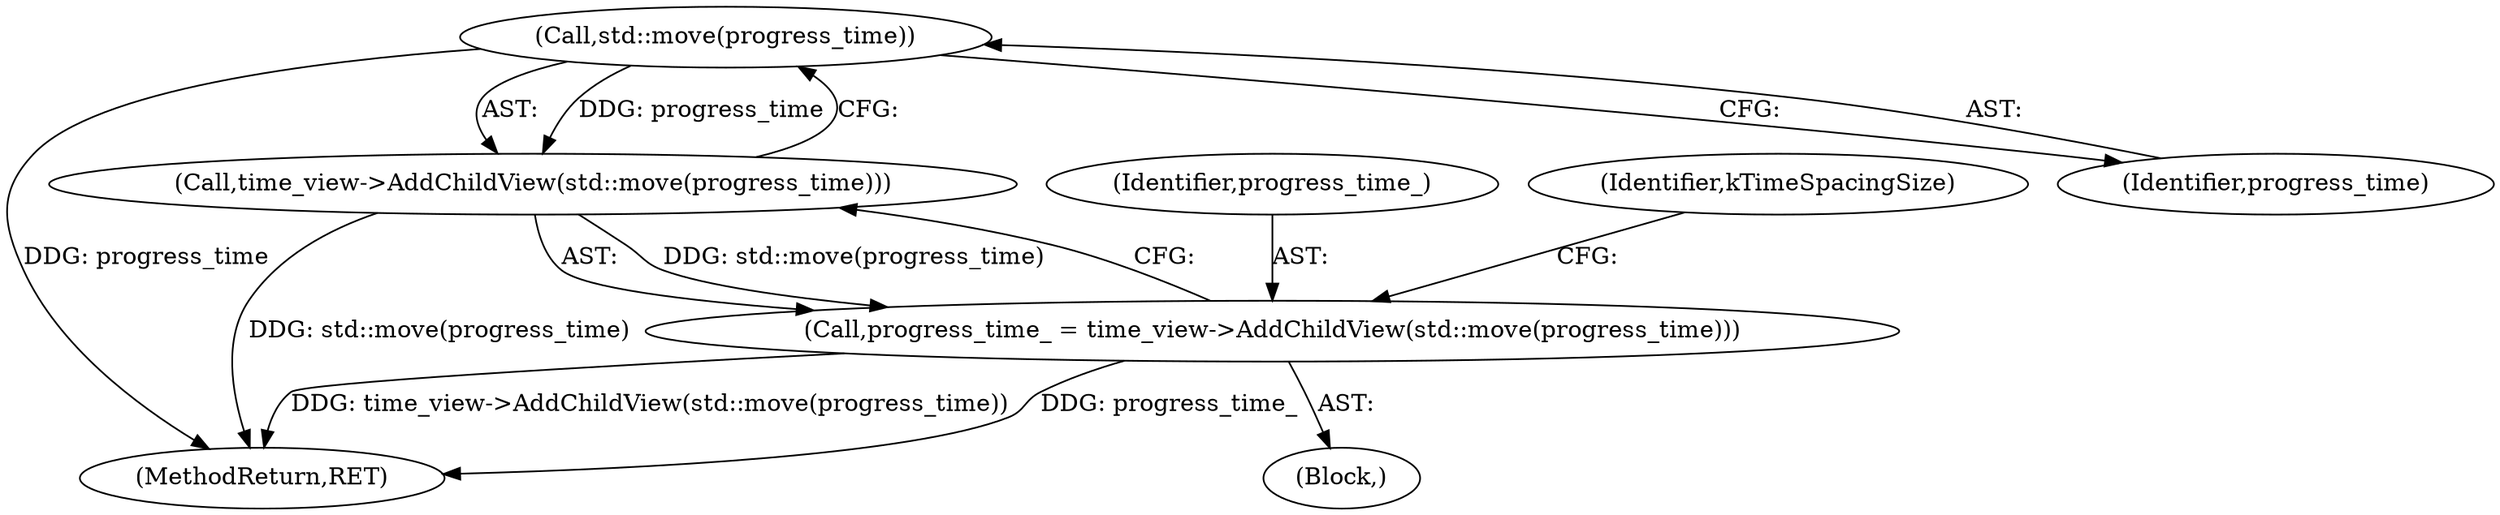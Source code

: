 digraph "0_Chrome_c25b198675380f713a56649c857b4367601d4a3d_8@API" {
"1000150" [label="(Call,std::move(progress_time))"];
"1000149" [label="(Call,time_view->AddChildView(std::move(progress_time)))"];
"1000147" [label="(Call,progress_time_ = time_view->AddChildView(std::move(progress_time)))"];
"1000147" [label="(Call,progress_time_ = time_view->AddChildView(std::move(progress_time)))"];
"1000176" [label="(MethodReturn,RET)"];
"1000150" [label="(Call,std::move(progress_time))"];
"1000148" [label="(Identifier,progress_time_)"];
"1000149" [label="(Call,time_view->AddChildView(std::move(progress_time)))"];
"1000102" [label="(Block,)"];
"1000153" [label="(Identifier,kTimeSpacingSize)"];
"1000151" [label="(Identifier,progress_time)"];
"1000150" -> "1000149"  [label="AST: "];
"1000150" -> "1000151"  [label="CFG: "];
"1000151" -> "1000150"  [label="AST: "];
"1000149" -> "1000150"  [label="CFG: "];
"1000150" -> "1000176"  [label="DDG: progress_time"];
"1000150" -> "1000149"  [label="DDG: progress_time"];
"1000149" -> "1000147"  [label="AST: "];
"1000147" -> "1000149"  [label="CFG: "];
"1000149" -> "1000176"  [label="DDG: std::move(progress_time)"];
"1000149" -> "1000147"  [label="DDG: std::move(progress_time)"];
"1000147" -> "1000102"  [label="AST: "];
"1000148" -> "1000147"  [label="AST: "];
"1000153" -> "1000147"  [label="CFG: "];
"1000147" -> "1000176"  [label="DDG: time_view->AddChildView(std::move(progress_time))"];
"1000147" -> "1000176"  [label="DDG: progress_time_"];
}
